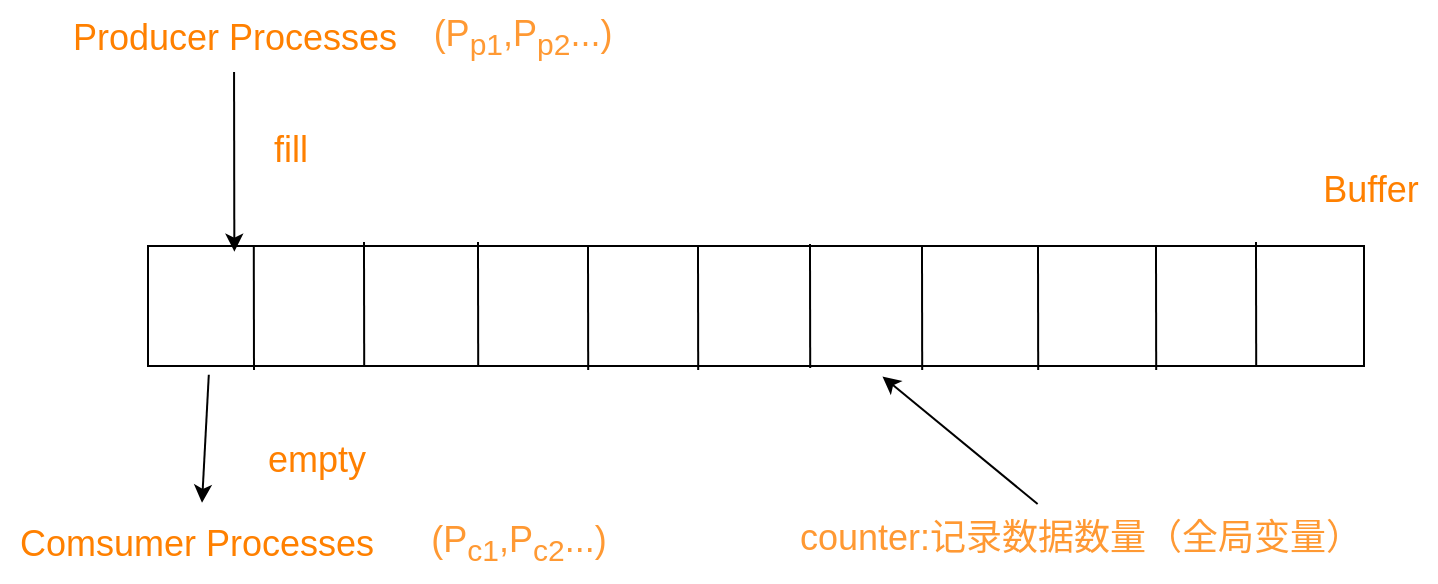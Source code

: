 <mxfile>
    <diagram id="KcMtNvZNs3r8xfvXdQ99" name="第 1 页">
        <mxGraphModel dx="1002" dy="576" grid="0" gridSize="10" guides="1" tooltips="1" connect="1" arrows="1" fold="1" page="0" pageScale="1" pageWidth="827" pageHeight="1169" background="none" math="0" shadow="0">
            <root>
                <mxCell id="0"/>
                <mxCell id="1" parent="0"/>
                <mxCell id="27" style="edgeStyle=none;html=1;entryX=0.518;entryY=-0.106;entryDx=0;entryDy=0;entryPerimeter=0;fontSize=18;fontColor=#FF9933;exitX=0.05;exitY=1.073;exitDx=0;exitDy=0;exitPerimeter=0;" edge="1" parent="1" source="3" target="18">
                    <mxGeometry relative="1" as="geometry"/>
                </mxCell>
                <mxCell id="3" value="" style="rounded=0;whiteSpace=wrap;html=1;" parent="1" vertex="1">
                    <mxGeometry x="179" y="282" width="608" height="60" as="geometry"/>
                </mxCell>
                <mxCell id="6" value="" style="endArrow=none;html=1;entryX=0.087;entryY=0;entryDx=0;entryDy=0;entryPerimeter=0;" parent="1" target="3" edge="1">
                    <mxGeometry width="50" height="50" relative="1" as="geometry">
                        <mxPoint x="232" y="344" as="sourcePoint"/>
                        <mxPoint x="226" y="282" as="targetPoint"/>
                    </mxGeometry>
                </mxCell>
                <mxCell id="7" value="" style="endArrow=none;html=1;entryX=0.087;entryY=0;entryDx=0;entryDy=0;entryPerimeter=0;" parent="1" edge="1">
                    <mxGeometry width="50" height="50" relative="1" as="geometry">
                        <mxPoint x="287.1" y="342" as="sourcePoint"/>
                        <mxPoint x="286.996" y="280" as="targetPoint"/>
                    </mxGeometry>
                </mxCell>
                <mxCell id="8" value="" style="endArrow=none;html=1;entryX=0.087;entryY=0;entryDx=0;entryDy=0;entryPerimeter=0;" parent="1" edge="1">
                    <mxGeometry width="50" height="50" relative="1" as="geometry">
                        <mxPoint x="344.1" y="342" as="sourcePoint"/>
                        <mxPoint x="343.996" y="280" as="targetPoint"/>
                    </mxGeometry>
                </mxCell>
                <mxCell id="9" value="" style="endArrow=none;html=1;entryX=0.087;entryY=0;entryDx=0;entryDy=0;entryPerimeter=0;" parent="1" edge="1">
                    <mxGeometry width="50" height="50" relative="1" as="geometry">
                        <mxPoint x="399.1" y="344" as="sourcePoint"/>
                        <mxPoint x="398.996" y="282" as="targetPoint"/>
                    </mxGeometry>
                </mxCell>
                <mxCell id="10" value="" style="endArrow=none;html=1;entryX=0.087;entryY=0;entryDx=0;entryDy=0;entryPerimeter=0;" parent="1" edge="1">
                    <mxGeometry width="50" height="50" relative="1" as="geometry">
                        <mxPoint x="454.1" y="344" as="sourcePoint"/>
                        <mxPoint x="453.996" y="282" as="targetPoint"/>
                    </mxGeometry>
                </mxCell>
                <mxCell id="11" value="" style="endArrow=none;html=1;entryX=0.087;entryY=0;entryDx=0;entryDy=0;entryPerimeter=0;" parent="1" edge="1">
                    <mxGeometry width="50" height="50" relative="1" as="geometry">
                        <mxPoint x="510.1" y="343" as="sourcePoint"/>
                        <mxPoint x="509.996" y="281" as="targetPoint"/>
                    </mxGeometry>
                </mxCell>
                <mxCell id="12" value="" style="endArrow=none;html=1;entryX=0.087;entryY=0;entryDx=0;entryDy=0;entryPerimeter=0;" parent="1" edge="1">
                    <mxGeometry width="50" height="50" relative="1" as="geometry">
                        <mxPoint x="566.1" y="344" as="sourcePoint"/>
                        <mxPoint x="565.996" y="282" as="targetPoint"/>
                    </mxGeometry>
                </mxCell>
                <mxCell id="13" value="" style="endArrow=none;html=1;entryX=0.087;entryY=0;entryDx=0;entryDy=0;entryPerimeter=0;" parent="1" edge="1">
                    <mxGeometry width="50" height="50" relative="1" as="geometry">
                        <mxPoint x="624.1" y="344" as="sourcePoint"/>
                        <mxPoint x="623.996" y="282" as="targetPoint"/>
                    </mxGeometry>
                </mxCell>
                <mxCell id="14" value="" style="endArrow=none;html=1;entryX=0.087;entryY=0;entryDx=0;entryDy=0;entryPerimeter=0;" parent="1" edge="1">
                    <mxGeometry width="50" height="50" relative="1" as="geometry">
                        <mxPoint x="683.1" y="344" as="sourcePoint"/>
                        <mxPoint x="682.996" y="282" as="targetPoint"/>
                    </mxGeometry>
                </mxCell>
                <mxCell id="15" value="" style="endArrow=none;html=1;entryX=0.087;entryY=0;entryDx=0;entryDy=0;entryPerimeter=0;" parent="1" edge="1">
                    <mxGeometry width="50" height="50" relative="1" as="geometry">
                        <mxPoint x="733.1" y="342" as="sourcePoint"/>
                        <mxPoint x="732.996" y="280" as="targetPoint"/>
                    </mxGeometry>
                </mxCell>
                <mxCell id="16" value="&lt;font color=&quot;#ff8000&quot; style=&quot;font-size: 18px;&quot;&gt;Buffer&lt;/font&gt;" style="text;html=1;align=center;verticalAlign=middle;resizable=0;points=[];autosize=1;strokeColor=none;fillColor=none;" parent="1" vertex="1">
                    <mxGeometry x="757" y="237" width="66" height="34" as="geometry"/>
                </mxCell>
                <mxCell id="19" style="edgeStyle=none;html=1;entryX=0.071;entryY=0.047;entryDx=0;entryDy=0;entryPerimeter=0;fontSize=18;fontColor=#FF8000;" parent="1" source="17" target="3" edge="1">
                    <mxGeometry relative="1" as="geometry"/>
                </mxCell>
                <mxCell id="17" value="Producer Processes" style="text;html=1;align=center;verticalAlign=middle;resizable=0;points=[];autosize=1;strokeColor=none;fillColor=none;fontSize=18;fontColor=#FF8000;" parent="1" vertex="1">
                    <mxGeometry x="132" y="161" width="180" height="34" as="geometry"/>
                </mxCell>
                <mxCell id="18" value="Comsumer Processes" style="text;html=1;align=center;verticalAlign=middle;resizable=0;points=[];autosize=1;strokeColor=none;fillColor=none;fontSize=18;fontColor=#FF8000;" parent="1" vertex="1">
                    <mxGeometry x="105" y="414" width="195" height="34" as="geometry"/>
                </mxCell>
                <mxCell id="20" value="fill" style="text;html=1;align=center;verticalAlign=middle;resizable=0;points=[];autosize=1;strokeColor=none;fillColor=none;fontSize=18;fontColor=#FF8000;" parent="1" vertex="1">
                    <mxGeometry x="232" y="217" width="35" height="34" as="geometry"/>
                </mxCell>
                <mxCell id="22" value="empty" style="text;html=1;align=center;verticalAlign=middle;resizable=0;points=[];autosize=1;strokeColor=none;fillColor=none;fontSize=18;fontColor=#FF8000;" parent="1" vertex="1">
                    <mxGeometry x="229" y="372" width="67" height="34" as="geometry"/>
                </mxCell>
                <mxCell id="23" value="&lt;font color=&quot;#ff9933&quot; style=&quot;font-size: 18px;&quot;&gt;(P&lt;sub&gt;p1&lt;/sub&gt;,P&lt;sub&gt;p2&lt;/sub&gt;...)&lt;/font&gt;" style="text;html=1;align=center;verticalAlign=middle;resizable=0;points=[];autosize=1;strokeColor=none;fillColor=none;" vertex="1" parent="1">
                    <mxGeometry x="312" y="159" width="107" height="38" as="geometry"/>
                </mxCell>
                <mxCell id="24" value="&lt;font color=&quot;#ff9933&quot; style=&quot;font-size: 18px;&quot;&gt;(P&lt;sub&gt;c1&lt;/sub&gt;,P&lt;sub&gt;c2&lt;/sub&gt;...)&lt;/font&gt;" style="text;html=1;align=center;verticalAlign=middle;resizable=0;points=[];autosize=1;strokeColor=none;fillColor=none;" vertex="1" parent="1">
                    <mxGeometry x="311" y="412" width="106" height="38" as="geometry"/>
                </mxCell>
                <mxCell id="26" style="edgeStyle=none;html=1;fontSize=18;fontColor=#FF9933;entryX=0.604;entryY=1.087;entryDx=0;entryDy=0;entryPerimeter=0;" edge="1" parent="1" source="25" target="3">
                    <mxGeometry relative="1" as="geometry">
                        <mxPoint x="603.6" y="384.8" as="targetPoint"/>
                    </mxGeometry>
                </mxCell>
                <mxCell id="25" value="counter:记录数据数量（全局变量）" style="text;html=1;align=center;verticalAlign=middle;resizable=0;points=[];autosize=1;strokeColor=none;fillColor=none;fontSize=18;fontColor=#FF9933;" vertex="1" parent="1">
                    <mxGeometry x="495" y="411" width="299" height="34" as="geometry"/>
                </mxCell>
            </root>
        </mxGraphModel>
    </diagram>
</mxfile>